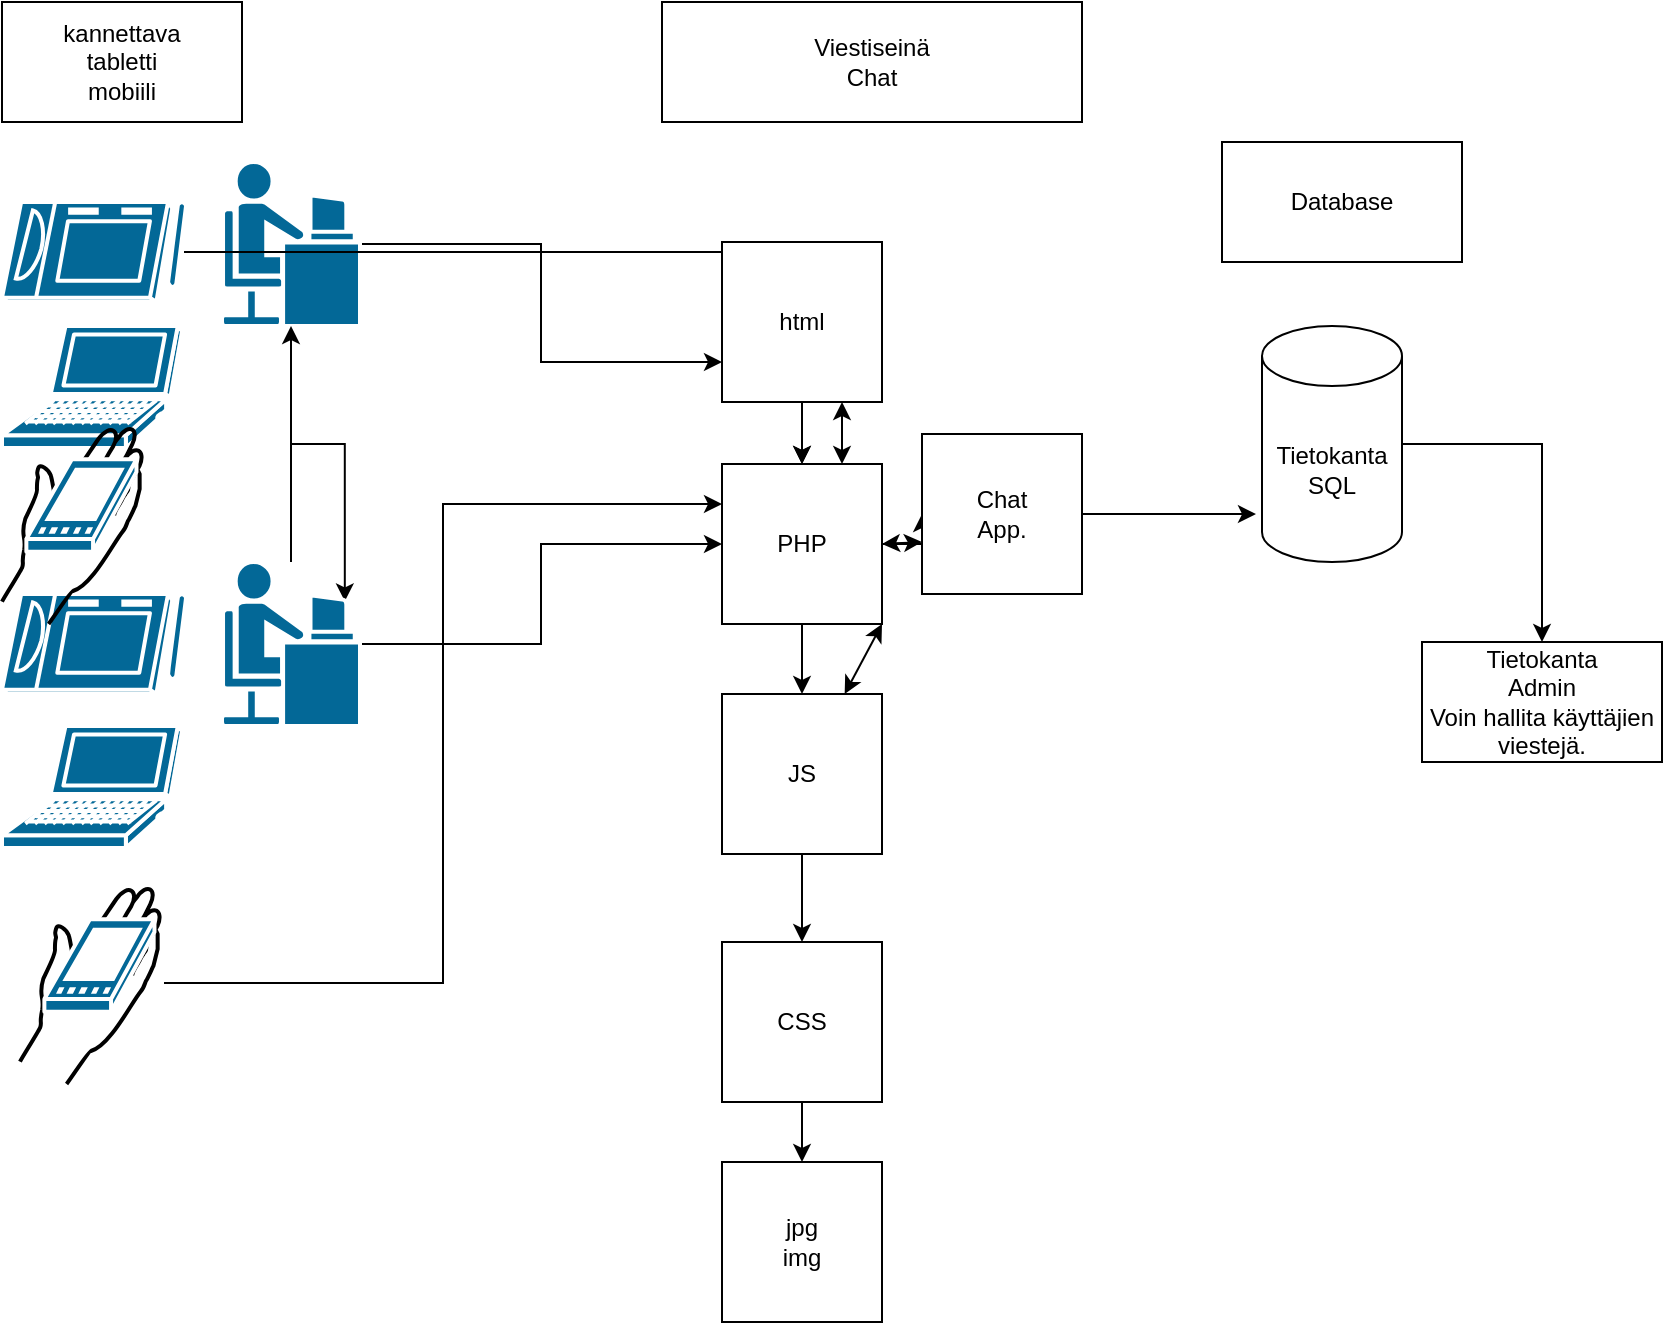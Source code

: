 <mxfile version="13.7.3" type="device"><diagram name="Page-1" id="c37626ed-c26b-45fb-9056-f9ebc6bb27b6"><mxGraphModel dx="1422" dy="822" grid="1" gridSize="10" guides="1" tooltips="1" connect="1" arrows="1" fold="1" page="1" pageScale="1" pageWidth="1100" pageHeight="850" background="#ffffff" math="0" shadow="0"><root><mxCell id="0"/><mxCell id="1" parent="0"/><mxCell id="Bfag9y_8ZTevKY88pVxj-25" style="edgeStyle=orthogonalEdgeStyle;rounded=0;orthogonalLoop=1;jettySize=auto;html=1;entryX=0;entryY=0.75;entryDx=0;entryDy=0;" edge="1" parent="1" source="Bfag9y_8ZTevKY88pVxj-2" target="Bfag9y_8ZTevKY88pVxj-13"><mxGeometry relative="1" as="geometry"/></mxCell><mxCell id="Bfag9y_8ZTevKY88pVxj-26" style="edgeStyle=orthogonalEdgeStyle;rounded=0;orthogonalLoop=1;jettySize=auto;html=1;entryX=0.89;entryY=0.24;entryDx=0;entryDy=0;entryPerimeter=0;" edge="1" parent="1" source="Bfag9y_8ZTevKY88pVxj-2" target="Bfag9y_8ZTevKY88pVxj-3"><mxGeometry relative="1" as="geometry"/></mxCell><mxCell id="Bfag9y_8ZTevKY88pVxj-2" value="" style="shape=mxgraph.cisco.people.androgenous_person;html=1;pointerEvents=1;dashed=0;fillColor=#036897;strokeColor=#ffffff;strokeWidth=2;verticalLabelPosition=bottom;verticalAlign=top;align=center;outlineConnect=0;" vertex="1" parent="1"><mxGeometry x="120" y="80" width="69" height="82" as="geometry"/></mxCell><mxCell id="Bfag9y_8ZTevKY88pVxj-4" value="" style="edgeStyle=orthogonalEdgeStyle;rounded=0;orthogonalLoop=1;jettySize=auto;html=1;" edge="1" parent="1" source="Bfag9y_8ZTevKY88pVxj-3" target="Bfag9y_8ZTevKY88pVxj-2"><mxGeometry relative="1" as="geometry"/></mxCell><mxCell id="Bfag9y_8ZTevKY88pVxj-24" value="" style="edgeStyle=orthogonalEdgeStyle;rounded=0;orthogonalLoop=1;jettySize=auto;html=1;" edge="1" parent="1" source="Bfag9y_8ZTevKY88pVxj-3" target="Bfag9y_8ZTevKY88pVxj-14"><mxGeometry relative="1" as="geometry"><mxPoint x="273.5" y="321" as="targetPoint"/></mxGeometry></mxCell><mxCell id="Bfag9y_8ZTevKY88pVxj-3" value="" style="shape=mxgraph.cisco.people.androgenous_person;html=1;pointerEvents=1;dashed=0;fillColor=#036897;strokeColor=#ffffff;strokeWidth=2;verticalLabelPosition=bottom;verticalAlign=top;align=center;outlineConnect=0;" vertex="1" parent="1"><mxGeometry x="120" y="280" width="69" height="82" as="geometry"/></mxCell><mxCell id="Bfag9y_8ZTevKY88pVxj-22" style="edgeStyle=orthogonalEdgeStyle;rounded=0;orthogonalLoop=1;jettySize=auto;html=1;" edge="1" parent="1" source="Bfag9y_8ZTevKY88pVxj-5" target="Bfag9y_8ZTevKY88pVxj-14"><mxGeometry relative="1" as="geometry"/></mxCell><mxCell id="Bfag9y_8ZTevKY88pVxj-5" value="" style="shape=mxgraph.cisco.computers_and_peripherals.tablet;html=1;pointerEvents=1;dashed=0;fillColor=#036897;strokeColor=#ffffff;strokeWidth=2;verticalLabelPosition=bottom;verticalAlign=top;align=center;outlineConnect=0;" vertex="1" parent="1"><mxGeometry x="10" y="100" width="91" height="50" as="geometry"/></mxCell><mxCell id="Bfag9y_8ZTevKY88pVxj-6" value="" style="shape=mxgraph.cisco.computers_and_peripherals.tablet;html=1;pointerEvents=1;dashed=0;fillColor=#036897;strokeColor=#ffffff;strokeWidth=2;verticalLabelPosition=bottom;verticalAlign=top;align=center;outlineConnect=0;" vertex="1" parent="1"><mxGeometry x="10" y="296" width="91" height="50" as="geometry"/></mxCell><mxCell id="Bfag9y_8ZTevKY88pVxj-33" style="edgeStyle=orthogonalEdgeStyle;rounded=0;orthogonalLoop=1;jettySize=auto;html=1;" edge="1" parent="1" source="Bfag9y_8ZTevKY88pVxj-7" target="Bfag9y_8ZTevKY88pVxj-32"><mxGeometry relative="1" as="geometry"><mxPoint x="675" y="310" as="targetPoint"/></mxGeometry></mxCell><mxCell id="Bfag9y_8ZTevKY88pVxj-7" value="Tietokanta&lt;br&gt;SQL" style="shape=cylinder3;whiteSpace=wrap;html=1;boundedLbl=1;backgroundOutline=1;size=15;" vertex="1" parent="1"><mxGeometry x="640" y="162" width="70" height="118" as="geometry"/></mxCell><mxCell id="Bfag9y_8ZTevKY88pVxj-8" value="Viestiseinä&lt;br&gt;Chat" style="rounded=0;whiteSpace=wrap;html=1;" vertex="1" parent="1"><mxGeometry x="340" width="210" height="60" as="geometry"/></mxCell><mxCell id="Bfag9y_8ZTevKY88pVxj-9" value="" style="shape=mxgraph.cisco.computers_and_peripherals.laptop;html=1;pointerEvents=1;dashed=0;fillColor=#036897;strokeColor=#ffffff;strokeWidth=2;verticalLabelPosition=bottom;verticalAlign=top;align=center;outlineConnect=0;" vertex="1" parent="1"><mxGeometry x="10" y="362" width="90" height="61" as="geometry"/></mxCell><mxCell id="Bfag9y_8ZTevKY88pVxj-10" value="" style="shape=mxgraph.cisco.computers_and_peripherals.laptop;html=1;pointerEvents=1;dashed=0;fillColor=#036897;strokeColor=#ffffff;strokeWidth=2;verticalLabelPosition=bottom;verticalAlign=top;align=center;outlineConnect=0;" vertex="1" parent="1"><mxGeometry x="10" y="162" width="90" height="61" as="geometry"/></mxCell><mxCell id="Bfag9y_8ZTevKY88pVxj-19" style="edgeStyle=orthogonalEdgeStyle;rounded=0;orthogonalLoop=1;jettySize=auto;html=1;entryX=0;entryY=0.25;entryDx=0;entryDy=0;" edge="1" parent="1" source="Bfag9y_8ZTevKY88pVxj-11" target="Bfag9y_8ZTevKY88pVxj-14"><mxGeometry relative="1" as="geometry"/></mxCell><mxCell id="Bfag9y_8ZTevKY88pVxj-11" value="" style="shape=mxgraph.cisco.misc.pda;html=1;pointerEvents=1;dashed=0;fillColor=#036897;strokeColor=#ffffff;strokeWidth=2;verticalLabelPosition=bottom;verticalAlign=top;align=center;outlineConnect=0;" vertex="1" parent="1"><mxGeometry x="19" y="440" width="72" height="101" as="geometry"/></mxCell><mxCell id="Bfag9y_8ZTevKY88pVxj-12" value="" style="shape=mxgraph.cisco.misc.pda;html=1;pointerEvents=1;dashed=0;fillColor=#036897;strokeColor=#ffffff;strokeWidth=2;verticalLabelPosition=bottom;verticalAlign=top;align=center;outlineConnect=0;" vertex="1" parent="1"><mxGeometry x="10" y="210" width="72" height="101" as="geometry"/></mxCell><mxCell id="Bfag9y_8ZTevKY88pVxj-17" value="" style="edgeStyle=orthogonalEdgeStyle;rounded=0;orthogonalLoop=1;jettySize=auto;html=1;" edge="1" parent="1" source="Bfag9y_8ZTevKY88pVxj-13" target="Bfag9y_8ZTevKY88pVxj-14"><mxGeometry relative="1" as="geometry"/></mxCell><mxCell id="Bfag9y_8ZTevKY88pVxj-13" value="html" style="whiteSpace=wrap;html=1;aspect=fixed;" vertex="1" parent="1"><mxGeometry x="370" y="120" width="80" height="80" as="geometry"/></mxCell><mxCell id="Bfag9y_8ZTevKY88pVxj-18" value="" style="edgeStyle=orthogonalEdgeStyle;rounded=0;orthogonalLoop=1;jettySize=auto;html=1;" edge="1" parent="1" source="Bfag9y_8ZTevKY88pVxj-14" target="Bfag9y_8ZTevKY88pVxj-15"><mxGeometry relative="1" as="geometry"/></mxCell><mxCell id="Bfag9y_8ZTevKY88pVxj-27" value="" style="edgeStyle=orthogonalEdgeStyle;rounded=0;orthogonalLoop=1;jettySize=auto;html=1;" edge="1" parent="1" source="Bfag9y_8ZTevKY88pVxj-14" target="Bfag9y_8ZTevKY88pVxj-20"><mxGeometry relative="1" as="geometry"/></mxCell><mxCell id="Bfag9y_8ZTevKY88pVxj-14" value="PHP" style="whiteSpace=wrap;html=1;aspect=fixed;" vertex="1" parent="1"><mxGeometry x="370" y="231" width="80" height="80" as="geometry"/></mxCell><mxCell id="Bfag9y_8ZTevKY88pVxj-35" value="" style="edgeStyle=orthogonalEdgeStyle;rounded=0;orthogonalLoop=1;jettySize=auto;html=1;" edge="1" parent="1" source="Bfag9y_8ZTevKY88pVxj-15" target="Bfag9y_8ZTevKY88pVxj-34"><mxGeometry relative="1" as="geometry"/></mxCell><mxCell id="Bfag9y_8ZTevKY88pVxj-15" value="JS" style="whiteSpace=wrap;html=1;aspect=fixed;" vertex="1" parent="1"><mxGeometry x="370" y="346" width="80" height="80" as="geometry"/></mxCell><mxCell id="Bfag9y_8ZTevKY88pVxj-16" value="Database" style="rounded=0;whiteSpace=wrap;html=1;" vertex="1" parent="1"><mxGeometry x="620" y="70" width="120" height="60" as="geometry"/></mxCell><mxCell id="Bfag9y_8ZTevKY88pVxj-21" style="edgeStyle=orthogonalEdgeStyle;rounded=0;orthogonalLoop=1;jettySize=auto;html=1;entryX=-0.043;entryY=0.797;entryDx=0;entryDy=0;entryPerimeter=0;" edge="1" parent="1" source="Bfag9y_8ZTevKY88pVxj-20" target="Bfag9y_8ZTevKY88pVxj-7"><mxGeometry relative="1" as="geometry"/></mxCell><mxCell id="Bfag9y_8ZTevKY88pVxj-20" value="Chat&lt;br&gt;App." style="whiteSpace=wrap;html=1;aspect=fixed;" vertex="1" parent="1"><mxGeometry x="470" y="216" width="80" height="80" as="geometry"/></mxCell><mxCell id="Bfag9y_8ZTevKY88pVxj-28" value="" style="endArrow=classic;startArrow=classic;html=1;entryX=1;entryY=1;entryDx=0;entryDy=0;" edge="1" parent="1" source="Bfag9y_8ZTevKY88pVxj-15" target="Bfag9y_8ZTevKY88pVxj-14"><mxGeometry width="50" height="50" relative="1" as="geometry"><mxPoint x="460" y="320" as="sourcePoint"/><mxPoint x="510" y="270" as="targetPoint"/></mxGeometry></mxCell><mxCell id="Bfag9y_8ZTevKY88pVxj-29" value="" style="endArrow=classic;startArrow=classic;html=1;entryX=0.75;entryY=1;entryDx=0;entryDy=0;exitX=0.75;exitY=0;exitDx=0;exitDy=0;" edge="1" parent="1" source="Bfag9y_8ZTevKY88pVxj-14" target="Bfag9y_8ZTevKY88pVxj-13"><mxGeometry width="50" height="50" relative="1" as="geometry"><mxPoint x="460" y="320" as="sourcePoint"/><mxPoint x="510" y="270" as="targetPoint"/></mxGeometry></mxCell><mxCell id="Bfag9y_8ZTevKY88pVxj-30" value="" style="endArrow=classic;startArrow=classic;html=1;exitX=1;exitY=0.5;exitDx=0;exitDy=0;" edge="1" parent="1" source="Bfag9y_8ZTevKY88pVxj-14"><mxGeometry width="50" height="50" relative="1" as="geometry"><mxPoint x="460" y="320" as="sourcePoint"/><mxPoint x="470" y="270" as="targetPoint"/></mxGeometry></mxCell><mxCell id="Bfag9y_8ZTevKY88pVxj-31" value="kannettava&lt;br&gt;tabletti&lt;br&gt;mobiili" style="rounded=0;whiteSpace=wrap;html=1;" vertex="1" parent="1"><mxGeometry x="10" width="120" height="60" as="geometry"/></mxCell><mxCell id="Bfag9y_8ZTevKY88pVxj-32" value="Tietokanta&lt;br&gt;Admin&lt;br&gt;Voin hallita käyttäjien viestejä." style="rounded=0;whiteSpace=wrap;html=1;" vertex="1" parent="1"><mxGeometry x="720" y="320" width="120" height="60" as="geometry"/></mxCell><mxCell id="Bfag9y_8ZTevKY88pVxj-37" value="" style="edgeStyle=orthogonalEdgeStyle;rounded=0;orthogonalLoop=1;jettySize=auto;html=1;" edge="1" parent="1" source="Bfag9y_8ZTevKY88pVxj-34" target="Bfag9y_8ZTevKY88pVxj-36"><mxGeometry relative="1" as="geometry"/></mxCell><mxCell id="Bfag9y_8ZTevKY88pVxj-34" value="CSS" style="whiteSpace=wrap;html=1;aspect=fixed;" vertex="1" parent="1"><mxGeometry x="370" y="470" width="80" height="80" as="geometry"/></mxCell><mxCell id="Bfag9y_8ZTevKY88pVxj-36" value="jpg&lt;br&gt;img" style="whiteSpace=wrap;html=1;aspect=fixed;" vertex="1" parent="1"><mxGeometry x="370" y="580" width="80" height="80" as="geometry"/></mxCell></root></mxGraphModel></diagram></mxfile>